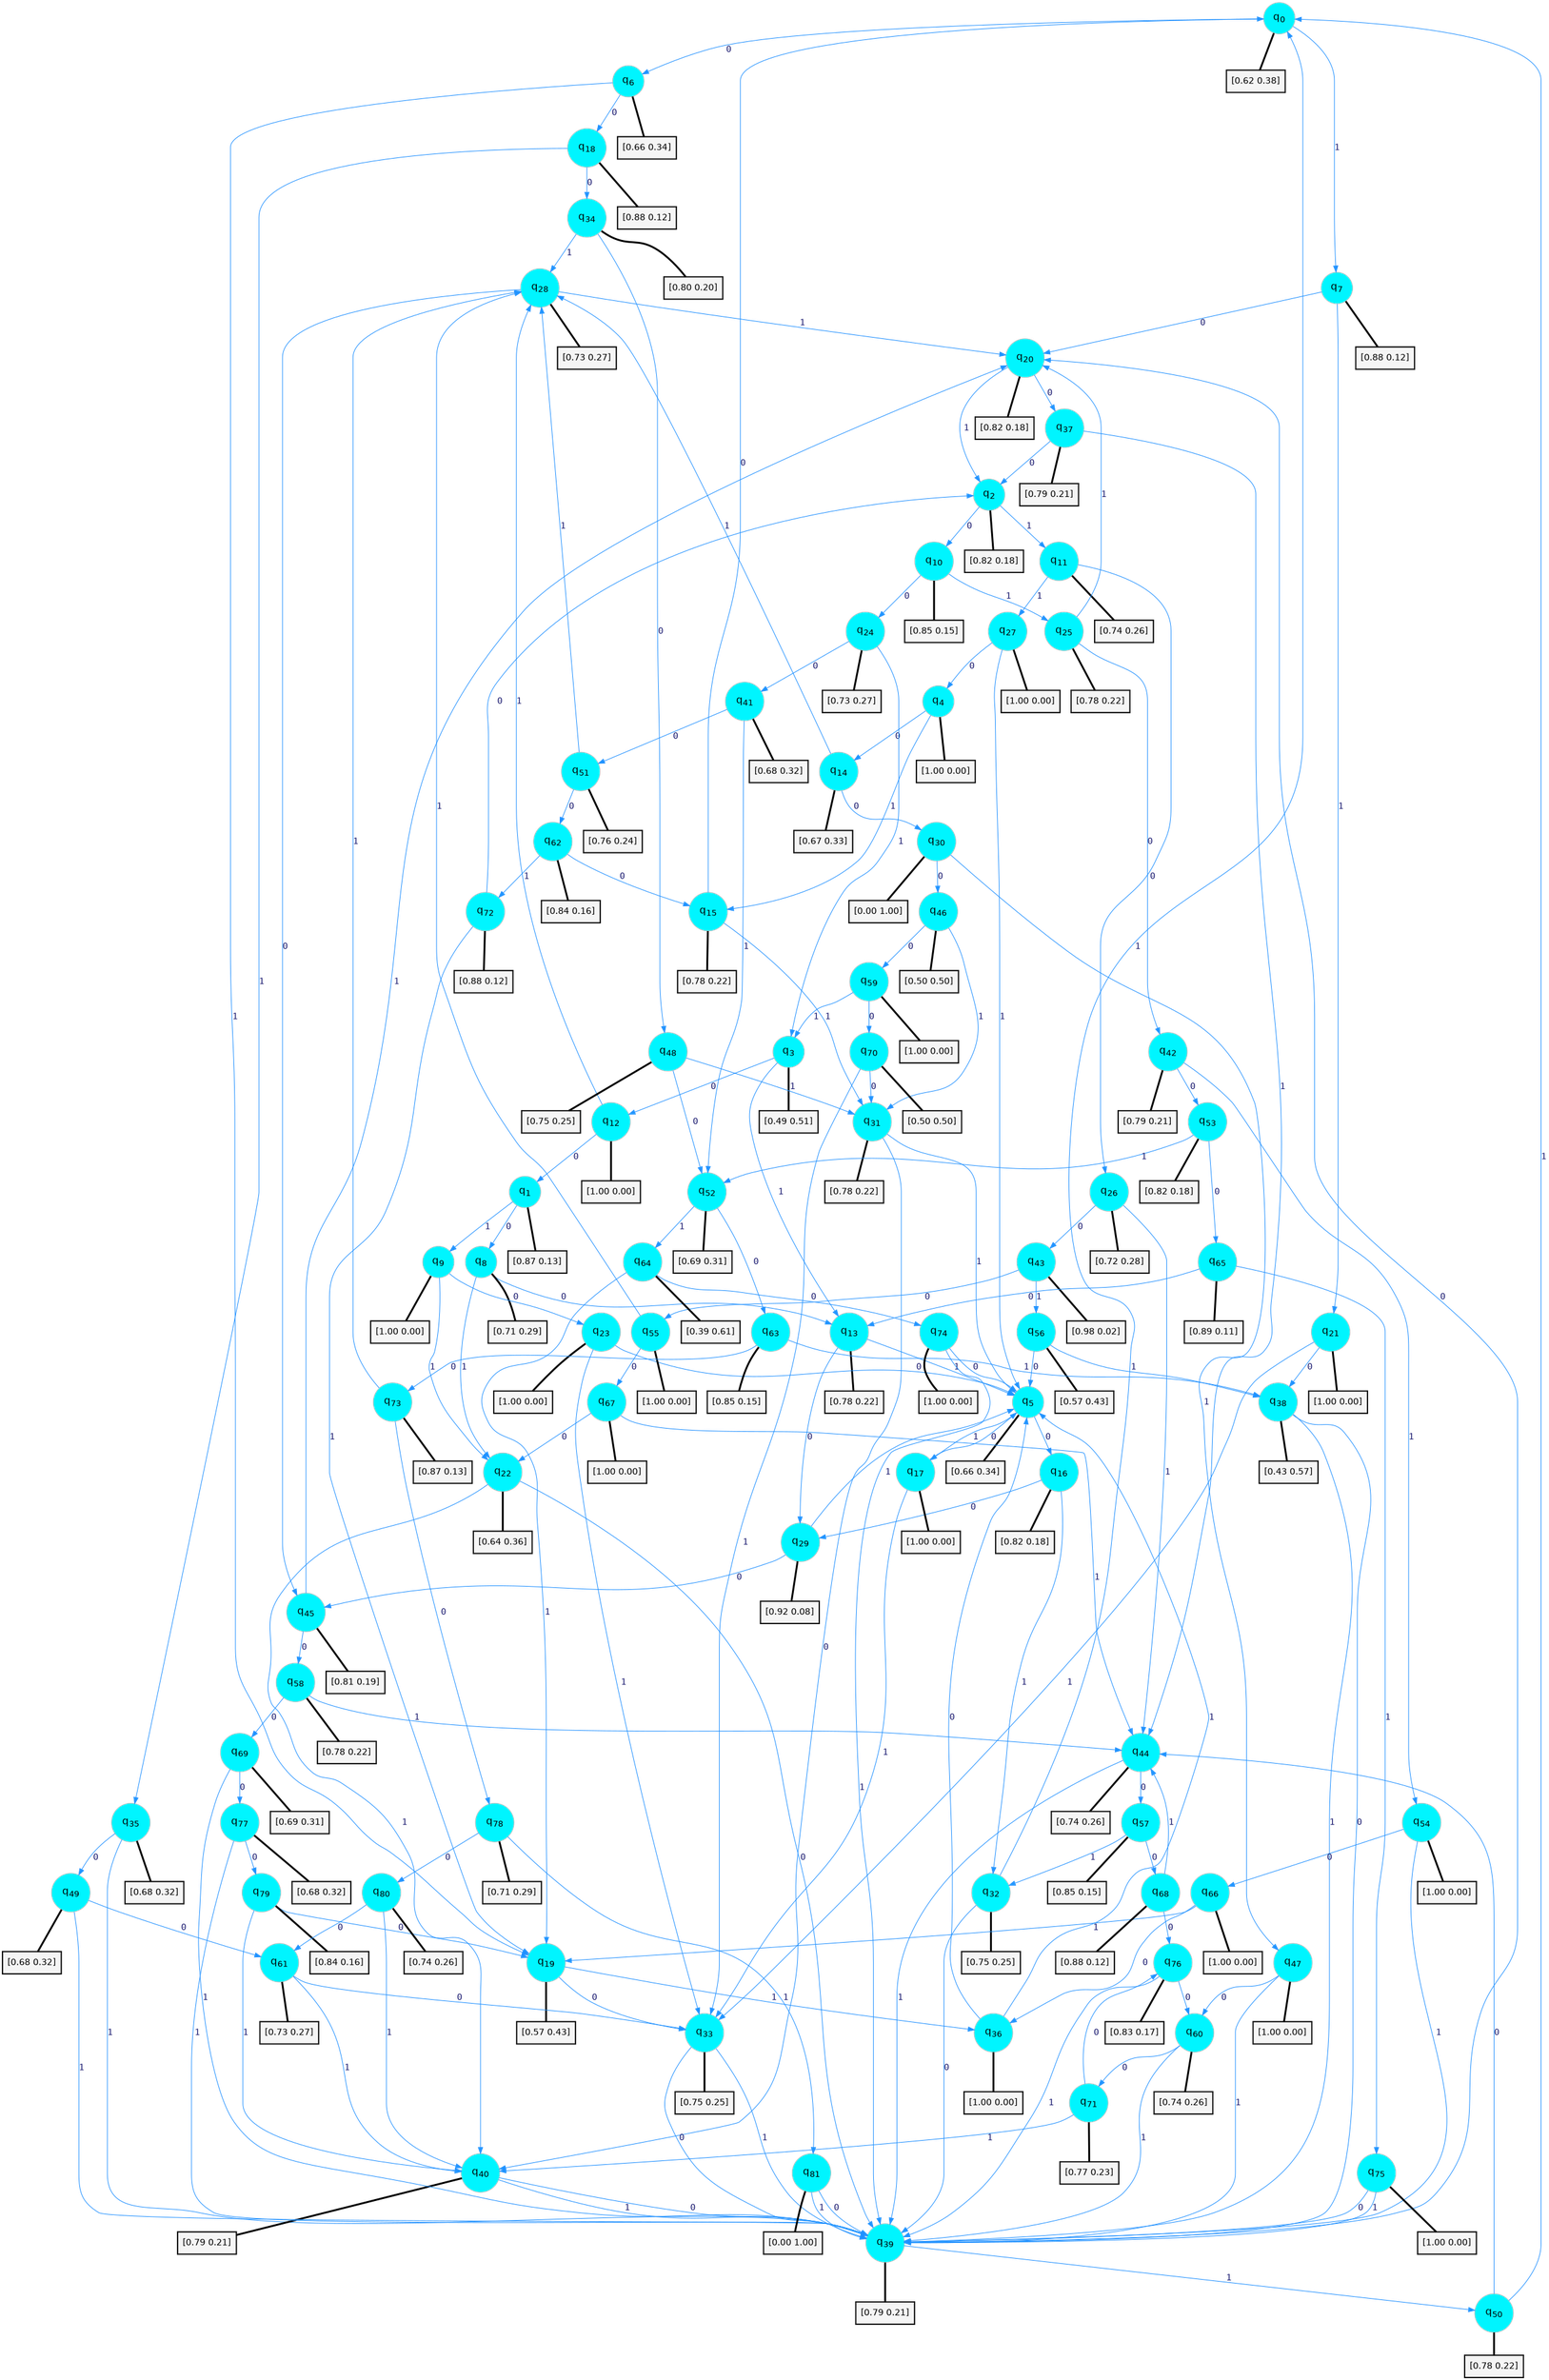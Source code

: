 digraph G {
graph [
bgcolor=transparent, dpi=300, rankdir=TD, size="40,25"];
node [
color=gray, fillcolor=turquoise1, fontcolor=black, fontname=Helvetica, fontsize=16, fontweight=bold, shape=circle, style=filled];
edge [
arrowsize=1, color=dodgerblue1, fontcolor=midnightblue, fontname=courier, fontweight=bold, penwidth=1, style=solid, weight=20];
0[label=<q<SUB>0</SUB>>];
1[label=<q<SUB>1</SUB>>];
2[label=<q<SUB>2</SUB>>];
3[label=<q<SUB>3</SUB>>];
4[label=<q<SUB>4</SUB>>];
5[label=<q<SUB>5</SUB>>];
6[label=<q<SUB>6</SUB>>];
7[label=<q<SUB>7</SUB>>];
8[label=<q<SUB>8</SUB>>];
9[label=<q<SUB>9</SUB>>];
10[label=<q<SUB>10</SUB>>];
11[label=<q<SUB>11</SUB>>];
12[label=<q<SUB>12</SUB>>];
13[label=<q<SUB>13</SUB>>];
14[label=<q<SUB>14</SUB>>];
15[label=<q<SUB>15</SUB>>];
16[label=<q<SUB>16</SUB>>];
17[label=<q<SUB>17</SUB>>];
18[label=<q<SUB>18</SUB>>];
19[label=<q<SUB>19</SUB>>];
20[label=<q<SUB>20</SUB>>];
21[label=<q<SUB>21</SUB>>];
22[label=<q<SUB>22</SUB>>];
23[label=<q<SUB>23</SUB>>];
24[label=<q<SUB>24</SUB>>];
25[label=<q<SUB>25</SUB>>];
26[label=<q<SUB>26</SUB>>];
27[label=<q<SUB>27</SUB>>];
28[label=<q<SUB>28</SUB>>];
29[label=<q<SUB>29</SUB>>];
30[label=<q<SUB>30</SUB>>];
31[label=<q<SUB>31</SUB>>];
32[label=<q<SUB>32</SUB>>];
33[label=<q<SUB>33</SUB>>];
34[label=<q<SUB>34</SUB>>];
35[label=<q<SUB>35</SUB>>];
36[label=<q<SUB>36</SUB>>];
37[label=<q<SUB>37</SUB>>];
38[label=<q<SUB>38</SUB>>];
39[label=<q<SUB>39</SUB>>];
40[label=<q<SUB>40</SUB>>];
41[label=<q<SUB>41</SUB>>];
42[label=<q<SUB>42</SUB>>];
43[label=<q<SUB>43</SUB>>];
44[label=<q<SUB>44</SUB>>];
45[label=<q<SUB>45</SUB>>];
46[label=<q<SUB>46</SUB>>];
47[label=<q<SUB>47</SUB>>];
48[label=<q<SUB>48</SUB>>];
49[label=<q<SUB>49</SUB>>];
50[label=<q<SUB>50</SUB>>];
51[label=<q<SUB>51</SUB>>];
52[label=<q<SUB>52</SUB>>];
53[label=<q<SUB>53</SUB>>];
54[label=<q<SUB>54</SUB>>];
55[label=<q<SUB>55</SUB>>];
56[label=<q<SUB>56</SUB>>];
57[label=<q<SUB>57</SUB>>];
58[label=<q<SUB>58</SUB>>];
59[label=<q<SUB>59</SUB>>];
60[label=<q<SUB>60</SUB>>];
61[label=<q<SUB>61</SUB>>];
62[label=<q<SUB>62</SUB>>];
63[label=<q<SUB>63</SUB>>];
64[label=<q<SUB>64</SUB>>];
65[label=<q<SUB>65</SUB>>];
66[label=<q<SUB>66</SUB>>];
67[label=<q<SUB>67</SUB>>];
68[label=<q<SUB>68</SUB>>];
69[label=<q<SUB>69</SUB>>];
70[label=<q<SUB>70</SUB>>];
71[label=<q<SUB>71</SUB>>];
72[label=<q<SUB>72</SUB>>];
73[label=<q<SUB>73</SUB>>];
74[label=<q<SUB>74</SUB>>];
75[label=<q<SUB>75</SUB>>];
76[label=<q<SUB>76</SUB>>];
77[label=<q<SUB>77</SUB>>];
78[label=<q<SUB>78</SUB>>];
79[label=<q<SUB>79</SUB>>];
80[label=<q<SUB>80</SUB>>];
81[label=<q<SUB>81</SUB>>];
82[label="[0.62 0.38]", shape=box,fontcolor=black, fontname=Helvetica, fontsize=14, penwidth=2, fillcolor=whitesmoke,color=black];
83[label="[0.87 0.13]", shape=box,fontcolor=black, fontname=Helvetica, fontsize=14, penwidth=2, fillcolor=whitesmoke,color=black];
84[label="[0.82 0.18]", shape=box,fontcolor=black, fontname=Helvetica, fontsize=14, penwidth=2, fillcolor=whitesmoke,color=black];
85[label="[0.49 0.51]", shape=box,fontcolor=black, fontname=Helvetica, fontsize=14, penwidth=2, fillcolor=whitesmoke,color=black];
86[label="[1.00 0.00]", shape=box,fontcolor=black, fontname=Helvetica, fontsize=14, penwidth=2, fillcolor=whitesmoke,color=black];
87[label="[0.66 0.34]", shape=box,fontcolor=black, fontname=Helvetica, fontsize=14, penwidth=2, fillcolor=whitesmoke,color=black];
88[label="[0.66 0.34]", shape=box,fontcolor=black, fontname=Helvetica, fontsize=14, penwidth=2, fillcolor=whitesmoke,color=black];
89[label="[0.88 0.12]", shape=box,fontcolor=black, fontname=Helvetica, fontsize=14, penwidth=2, fillcolor=whitesmoke,color=black];
90[label="[0.71 0.29]", shape=box,fontcolor=black, fontname=Helvetica, fontsize=14, penwidth=2, fillcolor=whitesmoke,color=black];
91[label="[1.00 0.00]", shape=box,fontcolor=black, fontname=Helvetica, fontsize=14, penwidth=2, fillcolor=whitesmoke,color=black];
92[label="[0.85 0.15]", shape=box,fontcolor=black, fontname=Helvetica, fontsize=14, penwidth=2, fillcolor=whitesmoke,color=black];
93[label="[0.74 0.26]", shape=box,fontcolor=black, fontname=Helvetica, fontsize=14, penwidth=2, fillcolor=whitesmoke,color=black];
94[label="[1.00 0.00]", shape=box,fontcolor=black, fontname=Helvetica, fontsize=14, penwidth=2, fillcolor=whitesmoke,color=black];
95[label="[0.78 0.22]", shape=box,fontcolor=black, fontname=Helvetica, fontsize=14, penwidth=2, fillcolor=whitesmoke,color=black];
96[label="[0.67 0.33]", shape=box,fontcolor=black, fontname=Helvetica, fontsize=14, penwidth=2, fillcolor=whitesmoke,color=black];
97[label="[0.78 0.22]", shape=box,fontcolor=black, fontname=Helvetica, fontsize=14, penwidth=2, fillcolor=whitesmoke,color=black];
98[label="[0.82 0.18]", shape=box,fontcolor=black, fontname=Helvetica, fontsize=14, penwidth=2, fillcolor=whitesmoke,color=black];
99[label="[1.00 0.00]", shape=box,fontcolor=black, fontname=Helvetica, fontsize=14, penwidth=2, fillcolor=whitesmoke,color=black];
100[label="[0.88 0.12]", shape=box,fontcolor=black, fontname=Helvetica, fontsize=14, penwidth=2, fillcolor=whitesmoke,color=black];
101[label="[0.57 0.43]", shape=box,fontcolor=black, fontname=Helvetica, fontsize=14, penwidth=2, fillcolor=whitesmoke,color=black];
102[label="[0.82 0.18]", shape=box,fontcolor=black, fontname=Helvetica, fontsize=14, penwidth=2, fillcolor=whitesmoke,color=black];
103[label="[1.00 0.00]", shape=box,fontcolor=black, fontname=Helvetica, fontsize=14, penwidth=2, fillcolor=whitesmoke,color=black];
104[label="[0.64 0.36]", shape=box,fontcolor=black, fontname=Helvetica, fontsize=14, penwidth=2, fillcolor=whitesmoke,color=black];
105[label="[1.00 0.00]", shape=box,fontcolor=black, fontname=Helvetica, fontsize=14, penwidth=2, fillcolor=whitesmoke,color=black];
106[label="[0.73 0.27]", shape=box,fontcolor=black, fontname=Helvetica, fontsize=14, penwidth=2, fillcolor=whitesmoke,color=black];
107[label="[0.78 0.22]", shape=box,fontcolor=black, fontname=Helvetica, fontsize=14, penwidth=2, fillcolor=whitesmoke,color=black];
108[label="[0.72 0.28]", shape=box,fontcolor=black, fontname=Helvetica, fontsize=14, penwidth=2, fillcolor=whitesmoke,color=black];
109[label="[1.00 0.00]", shape=box,fontcolor=black, fontname=Helvetica, fontsize=14, penwidth=2, fillcolor=whitesmoke,color=black];
110[label="[0.73 0.27]", shape=box,fontcolor=black, fontname=Helvetica, fontsize=14, penwidth=2, fillcolor=whitesmoke,color=black];
111[label="[0.92 0.08]", shape=box,fontcolor=black, fontname=Helvetica, fontsize=14, penwidth=2, fillcolor=whitesmoke,color=black];
112[label="[0.00 1.00]", shape=box,fontcolor=black, fontname=Helvetica, fontsize=14, penwidth=2, fillcolor=whitesmoke,color=black];
113[label="[0.78 0.22]", shape=box,fontcolor=black, fontname=Helvetica, fontsize=14, penwidth=2, fillcolor=whitesmoke,color=black];
114[label="[0.75 0.25]", shape=box,fontcolor=black, fontname=Helvetica, fontsize=14, penwidth=2, fillcolor=whitesmoke,color=black];
115[label="[0.75 0.25]", shape=box,fontcolor=black, fontname=Helvetica, fontsize=14, penwidth=2, fillcolor=whitesmoke,color=black];
116[label="[0.80 0.20]", shape=box,fontcolor=black, fontname=Helvetica, fontsize=14, penwidth=2, fillcolor=whitesmoke,color=black];
117[label="[0.68 0.32]", shape=box,fontcolor=black, fontname=Helvetica, fontsize=14, penwidth=2, fillcolor=whitesmoke,color=black];
118[label="[1.00 0.00]", shape=box,fontcolor=black, fontname=Helvetica, fontsize=14, penwidth=2, fillcolor=whitesmoke,color=black];
119[label="[0.79 0.21]", shape=box,fontcolor=black, fontname=Helvetica, fontsize=14, penwidth=2, fillcolor=whitesmoke,color=black];
120[label="[0.43 0.57]", shape=box,fontcolor=black, fontname=Helvetica, fontsize=14, penwidth=2, fillcolor=whitesmoke,color=black];
121[label="[0.79 0.21]", shape=box,fontcolor=black, fontname=Helvetica, fontsize=14, penwidth=2, fillcolor=whitesmoke,color=black];
122[label="[0.79 0.21]", shape=box,fontcolor=black, fontname=Helvetica, fontsize=14, penwidth=2, fillcolor=whitesmoke,color=black];
123[label="[0.68 0.32]", shape=box,fontcolor=black, fontname=Helvetica, fontsize=14, penwidth=2, fillcolor=whitesmoke,color=black];
124[label="[0.79 0.21]", shape=box,fontcolor=black, fontname=Helvetica, fontsize=14, penwidth=2, fillcolor=whitesmoke,color=black];
125[label="[0.98 0.02]", shape=box,fontcolor=black, fontname=Helvetica, fontsize=14, penwidth=2, fillcolor=whitesmoke,color=black];
126[label="[0.74 0.26]", shape=box,fontcolor=black, fontname=Helvetica, fontsize=14, penwidth=2, fillcolor=whitesmoke,color=black];
127[label="[0.81 0.19]", shape=box,fontcolor=black, fontname=Helvetica, fontsize=14, penwidth=2, fillcolor=whitesmoke,color=black];
128[label="[0.50 0.50]", shape=box,fontcolor=black, fontname=Helvetica, fontsize=14, penwidth=2, fillcolor=whitesmoke,color=black];
129[label="[1.00 0.00]", shape=box,fontcolor=black, fontname=Helvetica, fontsize=14, penwidth=2, fillcolor=whitesmoke,color=black];
130[label="[0.75 0.25]", shape=box,fontcolor=black, fontname=Helvetica, fontsize=14, penwidth=2, fillcolor=whitesmoke,color=black];
131[label="[0.68 0.32]", shape=box,fontcolor=black, fontname=Helvetica, fontsize=14, penwidth=2, fillcolor=whitesmoke,color=black];
132[label="[0.78 0.22]", shape=box,fontcolor=black, fontname=Helvetica, fontsize=14, penwidth=2, fillcolor=whitesmoke,color=black];
133[label="[0.76 0.24]", shape=box,fontcolor=black, fontname=Helvetica, fontsize=14, penwidth=2, fillcolor=whitesmoke,color=black];
134[label="[0.69 0.31]", shape=box,fontcolor=black, fontname=Helvetica, fontsize=14, penwidth=2, fillcolor=whitesmoke,color=black];
135[label="[0.82 0.18]", shape=box,fontcolor=black, fontname=Helvetica, fontsize=14, penwidth=2, fillcolor=whitesmoke,color=black];
136[label="[1.00 0.00]", shape=box,fontcolor=black, fontname=Helvetica, fontsize=14, penwidth=2, fillcolor=whitesmoke,color=black];
137[label="[1.00 0.00]", shape=box,fontcolor=black, fontname=Helvetica, fontsize=14, penwidth=2, fillcolor=whitesmoke,color=black];
138[label="[0.57 0.43]", shape=box,fontcolor=black, fontname=Helvetica, fontsize=14, penwidth=2, fillcolor=whitesmoke,color=black];
139[label="[0.85 0.15]", shape=box,fontcolor=black, fontname=Helvetica, fontsize=14, penwidth=2, fillcolor=whitesmoke,color=black];
140[label="[0.78 0.22]", shape=box,fontcolor=black, fontname=Helvetica, fontsize=14, penwidth=2, fillcolor=whitesmoke,color=black];
141[label="[1.00 0.00]", shape=box,fontcolor=black, fontname=Helvetica, fontsize=14, penwidth=2, fillcolor=whitesmoke,color=black];
142[label="[0.74 0.26]", shape=box,fontcolor=black, fontname=Helvetica, fontsize=14, penwidth=2, fillcolor=whitesmoke,color=black];
143[label="[0.73 0.27]", shape=box,fontcolor=black, fontname=Helvetica, fontsize=14, penwidth=2, fillcolor=whitesmoke,color=black];
144[label="[0.84 0.16]", shape=box,fontcolor=black, fontname=Helvetica, fontsize=14, penwidth=2, fillcolor=whitesmoke,color=black];
145[label="[0.85 0.15]", shape=box,fontcolor=black, fontname=Helvetica, fontsize=14, penwidth=2, fillcolor=whitesmoke,color=black];
146[label="[0.39 0.61]", shape=box,fontcolor=black, fontname=Helvetica, fontsize=14, penwidth=2, fillcolor=whitesmoke,color=black];
147[label="[0.89 0.11]", shape=box,fontcolor=black, fontname=Helvetica, fontsize=14, penwidth=2, fillcolor=whitesmoke,color=black];
148[label="[1.00 0.00]", shape=box,fontcolor=black, fontname=Helvetica, fontsize=14, penwidth=2, fillcolor=whitesmoke,color=black];
149[label="[1.00 0.00]", shape=box,fontcolor=black, fontname=Helvetica, fontsize=14, penwidth=2, fillcolor=whitesmoke,color=black];
150[label="[0.88 0.12]", shape=box,fontcolor=black, fontname=Helvetica, fontsize=14, penwidth=2, fillcolor=whitesmoke,color=black];
151[label="[0.69 0.31]", shape=box,fontcolor=black, fontname=Helvetica, fontsize=14, penwidth=2, fillcolor=whitesmoke,color=black];
152[label="[0.50 0.50]", shape=box,fontcolor=black, fontname=Helvetica, fontsize=14, penwidth=2, fillcolor=whitesmoke,color=black];
153[label="[0.77 0.23]", shape=box,fontcolor=black, fontname=Helvetica, fontsize=14, penwidth=2, fillcolor=whitesmoke,color=black];
154[label="[0.88 0.12]", shape=box,fontcolor=black, fontname=Helvetica, fontsize=14, penwidth=2, fillcolor=whitesmoke,color=black];
155[label="[0.87 0.13]", shape=box,fontcolor=black, fontname=Helvetica, fontsize=14, penwidth=2, fillcolor=whitesmoke,color=black];
156[label="[1.00 0.00]", shape=box,fontcolor=black, fontname=Helvetica, fontsize=14, penwidth=2, fillcolor=whitesmoke,color=black];
157[label="[1.00 0.00]", shape=box,fontcolor=black, fontname=Helvetica, fontsize=14, penwidth=2, fillcolor=whitesmoke,color=black];
158[label="[0.83 0.17]", shape=box,fontcolor=black, fontname=Helvetica, fontsize=14, penwidth=2, fillcolor=whitesmoke,color=black];
159[label="[0.68 0.32]", shape=box,fontcolor=black, fontname=Helvetica, fontsize=14, penwidth=2, fillcolor=whitesmoke,color=black];
160[label="[0.71 0.29]", shape=box,fontcolor=black, fontname=Helvetica, fontsize=14, penwidth=2, fillcolor=whitesmoke,color=black];
161[label="[0.84 0.16]", shape=box,fontcolor=black, fontname=Helvetica, fontsize=14, penwidth=2, fillcolor=whitesmoke,color=black];
162[label="[0.74 0.26]", shape=box,fontcolor=black, fontname=Helvetica, fontsize=14, penwidth=2, fillcolor=whitesmoke,color=black];
163[label="[0.00 1.00]", shape=box,fontcolor=black, fontname=Helvetica, fontsize=14, penwidth=2, fillcolor=whitesmoke,color=black];
0->6 [label=0];
0->7 [label=1];
0->82 [arrowhead=none, penwidth=3,color=black];
1->8 [label=0];
1->9 [label=1];
1->83 [arrowhead=none, penwidth=3,color=black];
2->10 [label=0];
2->11 [label=1];
2->84 [arrowhead=none, penwidth=3,color=black];
3->12 [label=0];
3->13 [label=1];
3->85 [arrowhead=none, penwidth=3,color=black];
4->14 [label=0];
4->15 [label=1];
4->86 [arrowhead=none, penwidth=3,color=black];
5->16 [label=0];
5->17 [label=1];
5->87 [arrowhead=none, penwidth=3,color=black];
6->18 [label=0];
6->19 [label=1];
6->88 [arrowhead=none, penwidth=3,color=black];
7->20 [label=0];
7->21 [label=1];
7->89 [arrowhead=none, penwidth=3,color=black];
8->13 [label=0];
8->22 [label=1];
8->90 [arrowhead=none, penwidth=3,color=black];
9->23 [label=0];
9->22 [label=1];
9->91 [arrowhead=none, penwidth=3,color=black];
10->24 [label=0];
10->25 [label=1];
10->92 [arrowhead=none, penwidth=3,color=black];
11->26 [label=0];
11->27 [label=1];
11->93 [arrowhead=none, penwidth=3,color=black];
12->1 [label=0];
12->28 [label=1];
12->94 [arrowhead=none, penwidth=3,color=black];
13->29 [label=0];
13->5 [label=1];
13->95 [arrowhead=none, penwidth=3,color=black];
14->30 [label=0];
14->28 [label=1];
14->96 [arrowhead=none, penwidth=3,color=black];
15->0 [label=0];
15->31 [label=1];
15->97 [arrowhead=none, penwidth=3,color=black];
16->29 [label=0];
16->32 [label=1];
16->98 [arrowhead=none, penwidth=3,color=black];
17->5 [label=0];
17->33 [label=1];
17->99 [arrowhead=none, penwidth=3,color=black];
18->34 [label=0];
18->35 [label=1];
18->100 [arrowhead=none, penwidth=3,color=black];
19->33 [label=0];
19->36 [label=1];
19->101 [arrowhead=none, penwidth=3,color=black];
20->37 [label=0];
20->2 [label=1];
20->102 [arrowhead=none, penwidth=3,color=black];
21->38 [label=0];
21->33 [label=1];
21->103 [arrowhead=none, penwidth=3,color=black];
22->39 [label=0];
22->40 [label=1];
22->104 [arrowhead=none, penwidth=3,color=black];
23->5 [label=0];
23->33 [label=1];
23->105 [arrowhead=none, penwidth=3,color=black];
24->41 [label=0];
24->3 [label=1];
24->106 [arrowhead=none, penwidth=3,color=black];
25->42 [label=0];
25->20 [label=1];
25->107 [arrowhead=none, penwidth=3,color=black];
26->43 [label=0];
26->44 [label=1];
26->108 [arrowhead=none, penwidth=3,color=black];
27->4 [label=0];
27->5 [label=1];
27->109 [arrowhead=none, penwidth=3,color=black];
28->45 [label=0];
28->20 [label=1];
28->110 [arrowhead=none, penwidth=3,color=black];
29->45 [label=0];
29->5 [label=1];
29->111 [arrowhead=none, penwidth=3,color=black];
30->46 [label=0];
30->47 [label=1];
30->112 [arrowhead=none, penwidth=3,color=black];
31->40 [label=0];
31->5 [label=1];
31->113 [arrowhead=none, penwidth=3,color=black];
32->39 [label=0];
32->0 [label=1];
32->114 [arrowhead=none, penwidth=3,color=black];
33->39 [label=0];
33->39 [label=1];
33->115 [arrowhead=none, penwidth=3,color=black];
34->48 [label=0];
34->28 [label=1];
34->116 [arrowhead=none, penwidth=3,color=black];
35->49 [label=0];
35->39 [label=1];
35->117 [arrowhead=none, penwidth=3,color=black];
36->5 [label=0];
36->5 [label=1];
36->118 [arrowhead=none, penwidth=3,color=black];
37->2 [label=0];
37->44 [label=1];
37->119 [arrowhead=none, penwidth=3,color=black];
38->39 [label=0];
38->39 [label=1];
38->120 [arrowhead=none, penwidth=3,color=black];
39->20 [label=0];
39->50 [label=1];
39->121 [arrowhead=none, penwidth=3,color=black];
40->39 [label=0];
40->39 [label=1];
40->122 [arrowhead=none, penwidth=3,color=black];
41->51 [label=0];
41->52 [label=1];
41->123 [arrowhead=none, penwidth=3,color=black];
42->53 [label=0];
42->54 [label=1];
42->124 [arrowhead=none, penwidth=3,color=black];
43->55 [label=0];
43->56 [label=1];
43->125 [arrowhead=none, penwidth=3,color=black];
44->57 [label=0];
44->39 [label=1];
44->126 [arrowhead=none, penwidth=3,color=black];
45->58 [label=0];
45->20 [label=1];
45->127 [arrowhead=none, penwidth=3,color=black];
46->59 [label=0];
46->31 [label=1];
46->128 [arrowhead=none, penwidth=3,color=black];
47->60 [label=0];
47->39 [label=1];
47->129 [arrowhead=none, penwidth=3,color=black];
48->52 [label=0];
48->31 [label=1];
48->130 [arrowhead=none, penwidth=3,color=black];
49->61 [label=0];
49->39 [label=1];
49->131 [arrowhead=none, penwidth=3,color=black];
50->44 [label=0];
50->0 [label=1];
50->132 [arrowhead=none, penwidth=3,color=black];
51->62 [label=0];
51->28 [label=1];
51->133 [arrowhead=none, penwidth=3,color=black];
52->63 [label=0];
52->64 [label=1];
52->134 [arrowhead=none, penwidth=3,color=black];
53->65 [label=0];
53->52 [label=1];
53->135 [arrowhead=none, penwidth=3,color=black];
54->66 [label=0];
54->39 [label=1];
54->136 [arrowhead=none, penwidth=3,color=black];
55->67 [label=0];
55->28 [label=1];
55->137 [arrowhead=none, penwidth=3,color=black];
56->5 [label=0];
56->38 [label=1];
56->138 [arrowhead=none, penwidth=3,color=black];
57->68 [label=0];
57->32 [label=1];
57->139 [arrowhead=none, penwidth=3,color=black];
58->69 [label=0];
58->44 [label=1];
58->140 [arrowhead=none, penwidth=3,color=black];
59->70 [label=0];
59->3 [label=1];
59->141 [arrowhead=none, penwidth=3,color=black];
60->71 [label=0];
60->39 [label=1];
60->142 [arrowhead=none, penwidth=3,color=black];
61->33 [label=0];
61->40 [label=1];
61->143 [arrowhead=none, penwidth=3,color=black];
62->15 [label=0];
62->72 [label=1];
62->144 [arrowhead=none, penwidth=3,color=black];
63->73 [label=0];
63->38 [label=1];
63->145 [arrowhead=none, penwidth=3,color=black];
64->74 [label=0];
64->19 [label=1];
64->146 [arrowhead=none, penwidth=3,color=black];
65->13 [label=0];
65->75 [label=1];
65->147 [arrowhead=none, penwidth=3,color=black];
66->36 [label=0];
66->19 [label=1];
66->148 [arrowhead=none, penwidth=3,color=black];
67->22 [label=0];
67->44 [label=1];
67->149 [arrowhead=none, penwidth=3,color=black];
68->76 [label=0];
68->44 [label=1];
68->150 [arrowhead=none, penwidth=3,color=black];
69->77 [label=0];
69->39 [label=1];
69->151 [arrowhead=none, penwidth=3,color=black];
70->31 [label=0];
70->33 [label=1];
70->152 [arrowhead=none, penwidth=3,color=black];
71->76 [label=0];
71->40 [label=1];
71->153 [arrowhead=none, penwidth=3,color=black];
72->2 [label=0];
72->19 [label=1];
72->154 [arrowhead=none, penwidth=3,color=black];
73->78 [label=0];
73->28 [label=1];
73->155 [arrowhead=none, penwidth=3,color=black];
74->5 [label=0];
74->39 [label=1];
74->156 [arrowhead=none, penwidth=3,color=black];
75->39 [label=0];
75->39 [label=1];
75->157 [arrowhead=none, penwidth=3,color=black];
76->60 [label=0];
76->39 [label=1];
76->158 [arrowhead=none, penwidth=3,color=black];
77->79 [label=0];
77->39 [label=1];
77->159 [arrowhead=none, penwidth=3,color=black];
78->80 [label=0];
78->81 [label=1];
78->160 [arrowhead=none, penwidth=3,color=black];
79->19 [label=0];
79->40 [label=1];
79->161 [arrowhead=none, penwidth=3,color=black];
80->61 [label=0];
80->40 [label=1];
80->162 [arrowhead=none, penwidth=3,color=black];
81->39 [label=0];
81->39 [label=1];
81->163 [arrowhead=none, penwidth=3,color=black];
}
